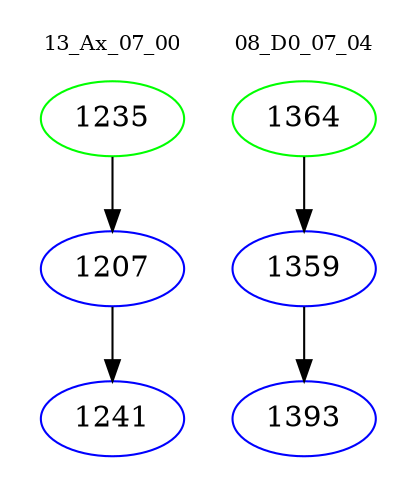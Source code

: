 digraph{
subgraph cluster_0 {
color = white
label = "13_Ax_07_00";
fontsize=10;
T0_1235 [label="1235", color="green"]
T0_1235 -> T0_1207 [color="black"]
T0_1207 [label="1207", color="blue"]
T0_1207 -> T0_1241 [color="black"]
T0_1241 [label="1241", color="blue"]
}
subgraph cluster_1 {
color = white
label = "08_D0_07_04";
fontsize=10;
T1_1364 [label="1364", color="green"]
T1_1364 -> T1_1359 [color="black"]
T1_1359 [label="1359", color="blue"]
T1_1359 -> T1_1393 [color="black"]
T1_1393 [label="1393", color="blue"]
}
}
